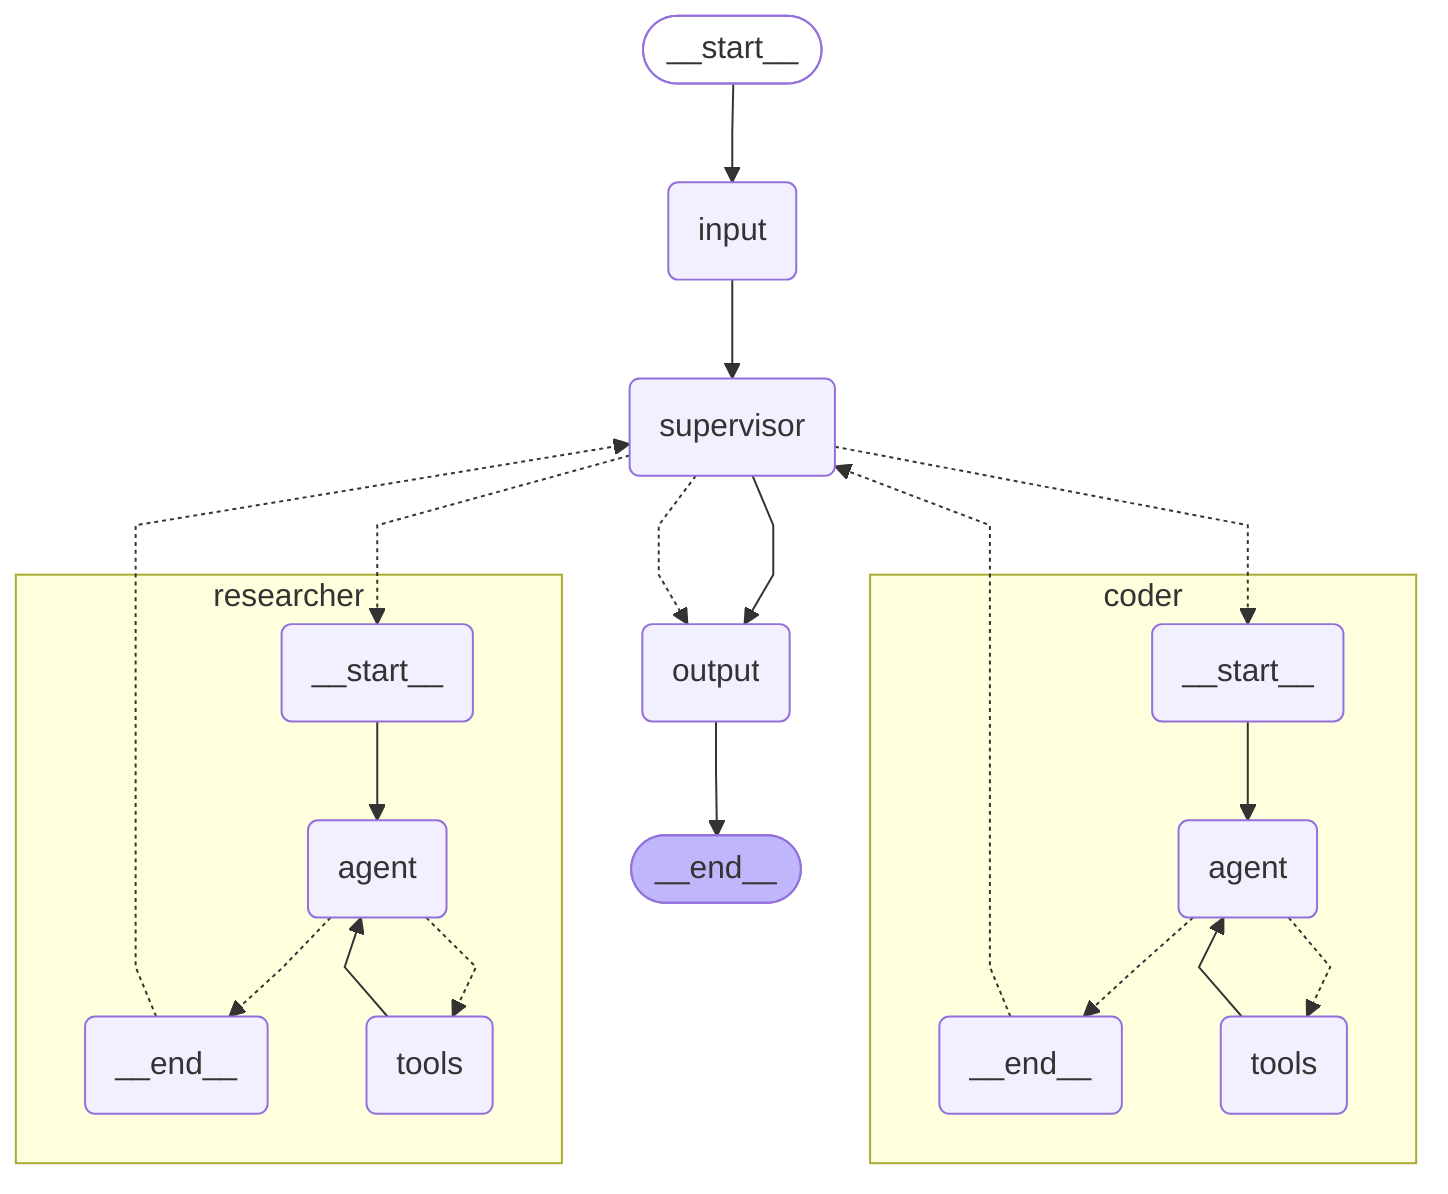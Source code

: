 ---
config:
  flowchart:
    curve: linear
---
graph TD;
	__start__([<p>__start__</p>]):::first
	input(input)
	supervisor(supervisor)
	output(output)
	__end__([<p>__end__</p>]):::last
	__start__ --> input;
	input --> supervisor;
	output --> __end__;
	supervisor --> output;
	supervisor -.-> researcher___start__;
	supervisor -.-> coder___start__;
	supervisor -.-> output;
	researcher___end__ -.-> supervisor;
	coder___end__ -.-> supervisor;
	subgraph researcher
	researcher___start__(<p>__start__</p>)
	researcher_agent(agent)
	researcher_tools(tools)
	researcher___end__(<p>__end__</p>)
	researcher___start__ --> researcher_agent;
	researcher_tools --> researcher_agent;
	researcher_agent -.-> researcher_tools;
	researcher_agent -.-> researcher___end__;
	end
	subgraph coder
	coder___start__(<p>__start__</p>)
	coder_agent(agent)
	coder_tools(tools)
	coder___end__(<p>__end__</p>)
	coder___start__ --> coder_agent;
	coder_tools --> coder_agent;
	coder_agent -.-> coder_tools;
	coder_agent -.-> coder___end__;
	end
	classDef default fill:#f2f0ff,line-height:1.2
	classDef first fill-opacity:0
	classDef last fill:#bfb6fc